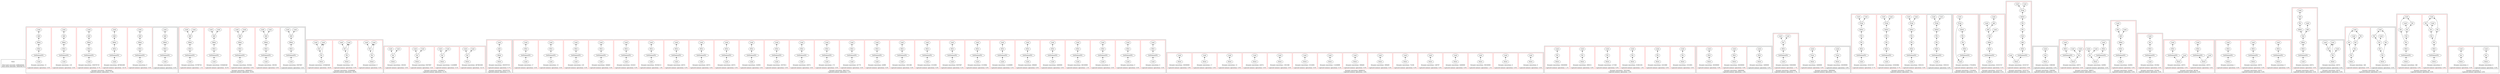 strict digraph {
rankdir=BT
subgraph {
Stats [shape=plaintext]
cluster=true
label="Total loads executed: 4386562829\nTotal stores executed: 1644358279"
}
subgraph {
subgraph {
"0_0_87" [label="SExt"]
"0_0_86" [label="SRem"]
"0_0_87" -> "0_0_86"
"0_0_88" [label="GetElementPtr"]
"0_0_88" -> "0_0_87"
{
rank=min
"0_0_89" [label="Load"]
}
"0_0_89" -> "0_0_88"
"0_0_85" [label="Add"]
"0_0_86" -> "0_0_85"
"0_0_84" [label="Load"]
"0_0_85" -> "0_0_84"
cluster=true
label="Dynamic executions: 0\n\nCaptured memory operations: 0.0%"
}
subgraph {
"0_1_104" [label="GetElementPtr"]
"0_1_103" [label="SExt"]
"0_1_104" -> "0_1_103"
"0_1_101" [label="Add"]
"0_1_99" [label="Load"]
"0_1_101" -> "0_1_99"
{
rank=min
"0_1_105" [label="Load"]
}
"0_1_105" -> "0_1_104"
"0_1_102" [label="SRem"]
"0_1_102" -> "0_1_101"
"0_1_103" -> "0_1_102"
cluster=true
label="Dynamic executions: 0\n\nCaptured memory operations: 0.0%"
color=red
}
subgraph {
"0_2_180" [label="SExt"]
"0_2_179" [label="SRem"]
"0_2_180" -> "0_2_179"
"0_2_181" [label="GetElementPtr"]
"0_2_181" -> "0_2_180"
"0_2_178" [label="Add"]
"0_2_179" -> "0_2_178"
{
rank=min
"0_2_182" [label="Load"]
}
"0_2_182" -> "0_2_181"
"0_2_173" [label="Load"]
"0_2_178" -> "0_2_173"
cluster=true
label="Dynamic executions: 487681600\n\nCaptured memory operations: 18.2%"
color=red
}
subgraph {
"0_3_447" [label="Add"]
"0_3_443" [label="Load"]
"0_3_447" -> "0_3_443"
"0_3_448" [label="SRem"]
"0_3_448" -> "0_3_447"
"0_3_450" [label="SExt"]
"0_3_450" -> "0_3_448"
"0_3_451" [label="GetElementPtr"]
"0_3_451" -> "0_3_450"
{
rank=min
"0_3_452" [label="Load"]
}
"0_3_452" -> "0_3_451"
cluster=true
label="Dynamic executions: 292878720\n\nCaptured memory operations: 9.7%"
color=red
}
subgraph {
"0_4_773" [label="Add"]
"0_4_772" [label="Load"]
"0_4_773" -> "0_4_772"
"0_4_775" [label="SExt"]
"0_4_774" [label="SRem"]
"0_4_775" -> "0_4_774"
"0_4_774" -> "0_4_773"
{
rank=min
"0_4_777" [label="Load"]
}
"0_4_776" [label="GetElementPtr"]
"0_4_777" -> "0_4_776"
"0_4_776" -> "0_4_775"
cluster=true
label="Dynamic executions: 120\n\nCaptured memory operations: 0.0%"
color=red
}
subgraph {
"0_5_792" [label="GetElementPtr"]
"0_5_791" [label="SExt"]
"0_5_792" -> "0_5_791"
{
rank=min
"0_5_793" [label="Load"]
}
"0_5_793" -> "0_5_792"
"0_5_790" [label="SRem"]
"0_5_791" -> "0_5_790"
"0_5_789" [label="Add"]
"0_5_787" [label="Load"]
"0_5_789" -> "0_5_787"
"0_5_790" -> "0_5_789"
cluster=true
label="Dynamic executions: 15\n\nCaptured memory operations: 0.0%"
color=red
}
cluster=true
label="Dynamic executions: 780560455\nCaptured memory operations: 27.9%"
}
subgraph {
subgraph {
"1_0_387" [label="SRem"]
"1_0_386" [label="Add"]
"1_0_387" -> "1_0_386"
"1_0_388" [label="SExt"]
"1_0_388" -> "1_0_387"
{
rank=min
"1_0_390" [label="Load"]
}
"1_0_389" [label="GetElementPtr"]
"1_0_390" -> "1_0_389"
"1_0_376" [label="Load"]
"1_0_386" -> "1_0_376"
"1_0_385" [label="Load"]
"1_0_386" -> "1_0_385"
"1_0_389" -> "1_0_388"
cluster=true
label="Dynamic executions: 9287687\n\nCaptured memory operations: 0.4%"
}
subgraph {
"1_1_521" [label="SRem"]
"1_1_520" [label="Add"]
"1_1_521" -> "1_1_520"
"1_1_517" [label="Load"]
"1_1_520" -> "1_1_517"
"1_1_523" [label="GetElementPtr"]
"1_1_522" [label="SExt"]
"1_1_523" -> "1_1_522"
"1_1_522" -> "1_1_521"
{
rank=min
"1_1_524" [label="Load"]
}
"1_1_524" -> "1_1_523"
"1_1_512" [label="Load"]
"1_1_520" -> "1_1_512"
cluster=true
label="Dynamic executions: 100185\n\nCaptured memory operations: 0.0%"
color=red
}
subgraph {
"1_2_604" [label="SRem"]
"1_2_603" [label="Add"]
"1_2_604" -> "1_2_603"
"1_2_601" [label="Load"]
"1_2_603" -> "1_2_601"
"1_2_605" [label="SExt"]
"1_2_605" -> "1_2_604"
{
rank=min
"1_2_607" [label="Load"]
}
"1_2_606" [label="GetElementPtr"]
"1_2_607" -> "1_2_606"
"1_2_606" -> "1_2_605"
"1_2_602" [label="Load"]
"1_2_603" -> "1_2_602"
cluster=true
label="Dynamic executions: 201944\n\nCaptured memory operations: 0.0%"
color=red
}
subgraph {
"1_3_847" [label="SExt"]
"1_3_846" [label="SRem"]
"1_3_847" -> "1_3_846"
"1_3_848" [label="GetElementPtr"]
"1_3_848" -> "1_3_847"
"1_3_845" [label="Add"]
"1_3_832" [label="Load"]
"1_3_845" -> "1_3_832"
"1_3_839" [label="Load"]
"1_3_845" -> "1_3_839"
"1_3_846" -> "1_3_845"
{
rank=min
"1_3_849" [label="Load"]
}
"1_3_849" -> "1_3_848"
cluster=true
label="Dynamic executions: 535646340\n\nCaptured memory operations: 18.3%"
color=red
}
subgraph {
"1_4_858" [label="Add"]
"1_4_823" [label="Load"]
"1_4_858" -> "1_4_823"
{
rank=min
"1_4_862" [label="Load"]
}
"1_4_861" [label="GetElementPtr"]
"1_4_862" -> "1_4_861"
"1_4_859" [label="SRem"]
"1_4_859" -> "1_4_858"
"1_4_860" [label="SExt"]
"1_4_861" -> "1_4_860"
"1_4_832" [label="Load"]
"1_4_858" -> "1_4_832"
"1_4_860" -> "1_4_859"
cluster=true
label="Dynamic executions: 35709756\n\nCaptured memory operations: 1.1%"
color=red
}
cluster=true
label="Dynamic executions: 580945912\nCaptured memory operations: 20.0%"
}
subgraph {
subgraph {
{
rank=min
"2_0_93" [label="Store"]
}
"2_0_92" [label="Phi"]
"2_0_93" -> "2_0_92"
"2_0_90" [label="Xor"]
"2_0_80" [label="Load"]
"2_0_90" -> "2_0_80"
"2_0_89" [label="Load"]
"2_0_90" -> "2_0_89"
"2_0_92" -> "2_0_90"
"2_0_92" -> "2_0_80"
cluster=true
label="Dynamic executions: 0\n\nCaptured memory operations: 0.0%"
color=red
}
subgraph {
"2_1_780" [label="Phi"]
"2_1_778" [label="Xor"]
"2_1_780" -> "2_1_778"
{
rank=min
"2_1_781" [label="Store"]
}
"2_1_781" -> "2_1_780"
"2_1_768" [label="Load"]
"2_1_778" -> "2_1_768"
"2_1_780" -> "2_1_768"
"2_1_777" [label="Load"]
"2_1_778" -> "2_1_777"
cluster=true
label="Dynamic executions: 120\n\nCaptured memory operations: 0.0%"
color=red
}
subgraph {
"2_2_850" [label="Xor"]
"2_2_849" [label="Load"]
"2_2_850" -> "2_2_849"
{
rank=min
"2_2_854" [label="Store"]
}
"2_2_852" [label="Phi"]
"2_2_854" -> "2_2_852"
"2_2_852" -> "2_2_850"
"2_2_843" [label="Load"]
"2_2_852" -> "2_2_843"
"2_2_850" -> "2_2_843"
cluster=true
label="Dynamic executions: 535646340\n\nCaptured memory operations: 26.6%"
color=red
}
cluster=true
label="Dynamic executions: 535646460\nCaptured memory operations: 26.6%"
}
subgraph {
subgraph {
{
rank=min
"3_0_185" [label="Store"]
}
"3_0_184" [label="Xor"]
"3_0_185" -> "3_0_184"
"3_0_183" [label="Load"]
"3_0_184" -> "3_0_183"
"3_0_182" [label="Load"]
"3_0_184" -> "3_0_182"
cluster=true
label="Dynamic executions: 487681600\n\nCaptured memory operations: 24.2%"
color=red
}
subgraph {
{
rank=min
"3_1_339" [label="Store"]
}
"3_1_338" [label="Xor"]
"3_1_339" -> "3_1_338"
"3_1_335" [label="Load"]
"3_1_338" -> "3_1_335"
"3_1_337" [label="Load"]
"3_1_338" -> "3_1_337"
cluster=true
label="Dynamic executions: 11426899\n\nCaptured memory operations: 0.5%"
color=red
}
subgraph {
"3_2_392" [label="Xor"]
"3_2_391" [label="Load"]
"3_2_392" -> "3_2_391"
"3_2_390" [label="Load"]
"3_2_392" -> "3_2_390"
{
rank=min
"3_2_393" [label="Store"]
}
"3_2_393" -> "3_2_392"
cluster=true
label="Dynamic executions: 9287687\n\nCaptured memory operations: 0.4%"
color=red
}
subgraph {
{
rank=min
"3_3_527" [label="Store"]
}
"3_3_526" [label="Xor"]
"3_3_527" -> "3_3_526"
"3_3_524" [label="Load"]
"3_3_526" -> "3_3_524"
"3_3_525" [label="Load"]
"3_3_526" -> "3_3_525"
cluster=true
label="Dynamic executions: 100185\n\nCaptured memory operations: 0.0%"
color=red
}
cluster=true
label="Dynamic executions: 508496371\nCaptured memory operations: 25.2%"
}
subgraph {
subgraph {
"4_0_447" [label="Add"]
"4_0_443" [label="Load"]
"4_0_447" -> "4_0_443"
"4_0_448" [label="SRem"]
"4_0_448" -> "4_0_447"
{
rank=min
"4_0_449" [label="Store"]
}
"4_0_449" -> "4_0_448"
cluster=true
label="Dynamic executions: 292878720\n\nCaptured memory operations: 9.7%"
color=red
}
cluster=true
label="Dynamic executions: 292878720\nCaptured memory operations: 9.7%"
}
subgraph {
subgraph {
{
rank=min
"5_0_84" [label="Load"]
}
"5_0_83" [label="GetElementPtr"]
"5_0_84" -> "5_0_83"
"5_0_82" [label="SExt"]
"5_0_75" [label="Load"]
"5_0_82" -> "5_0_75"
"5_0_83" -> "5_0_82"
cluster=true
label="Dynamic executions: 0\n\nCaptured memory operations: 0.0%"
color=red
}
subgraph {
{
rank=min
"5_1_99" [label="Load"]
}
"5_1_98" [label="GetElementPtr"]
"5_1_99" -> "5_1_98"
"5_1_97" [label="SExt"]
"5_1_98" -> "5_1_97"
"5_1_96" [label="Load"]
"5_1_97" -> "5_1_96"
cluster=true
label="Dynamic executions: 0\n\nCaptured memory operations: 0.0%"
color=red
}
subgraph {
"5_2_113" [label="SExt"]
"5_2_112" [label="Load"]
"5_2_113" -> "5_2_112"
"5_2_114" [label="GetElementPtr"]
"5_2_114" -> "5_2_113"
{
rank=min
"5_2_115" [label="Load"]
}
"5_2_115" -> "5_2_114"
cluster=true
label="Dynamic executions: 0\n\nCaptured memory operations: 0.0%"
color=red
}
subgraph {
"5_3_148" [label="SExt"]
"5_3_147" [label="Load"]
"5_3_148" -> "5_3_147"
{
rank=min
"5_3_150" [label="Load"]
}
"5_3_149" [label="GetElementPtr"]
"5_3_150" -> "5_3_149"
"5_3_149" -> "5_3_148"
cluster=true
label="Dynamic executions: 38250000\n\nCaptured memory operations: 1.2%"
color=red
}
subgraph {
"5_4_193" [label="SExt"]
"5_4_190" [label="Load"]
"5_4_193" -> "5_4_190"
"5_4_194" [label="GetElementPtr"]
"5_4_194" -> "5_4_193"
{
rank=min
"5_4_195" [label="Load"]
}
"5_4_195" -> "5_4_194"
cluster=true
label="Dynamic executions: 2400000\n\nCaptured memory operations: 0.0%"
color=red
}
subgraph {
{
rank=min
"5_5_247" [label="Load"]
}
"5_5_246" [label="GetElementPtr"]
"5_5_247" -> "5_5_246"
"5_5_245" [label="SExt"]
"5_5_246" -> "5_5_245"
"5_5_242" [label="Load"]
"5_5_245" -> "5_5_242"
cluster=true
label="Dynamic executions: 309400\n\nCaptured memory operations: 0.0%"
color=red
}
subgraph {
{
rank=min
"5_6_342" [label="Load"]
}
"5_6_341" [label="GetElementPtr"]
"5_6_342" -> "5_6_341"
"5_6_340" [label="SExt"]
"5_6_341" -> "5_6_340"
"5_6_335" [label="Load"]
"5_6_340" -> "5_6_335"
cluster=true
label="Dynamic executions: 11426899\n\nCaptured memory operations: 0.3%"
color=red
}
subgraph {
"5_7_360" [label="SExt"]
"5_7_357" [label="Load"]
"5_7_360" -> "5_7_357"
"5_7_361" [label="GetElementPtr"]
"5_7_361" -> "5_7_360"
{
rank=min
"5_7_362" [label="Load"]
}
"5_7_362" -> "5_7_361"
cluster=true
label="Dynamic executions: 2223064\n\nCaptured memory operations: 0.0%"
color=red
}
subgraph {
{
rank=min
"5_8_385" [label="Load"]
}
"5_8_384" [label="GetElementPtr"]
"5_8_385" -> "5_8_384"
"5_8_383" [label="SExt"]
"5_8_384" -> "5_8_383"
"5_8_380" [label="Load"]
"5_8_383" -> "5_8_380"
cluster=true
label="Dynamic executions: 9287687\n\nCaptured memory operations: 0.3%"
color=red
}
subgraph {
"5_9_400" [label="SExt"]
"5_9_399" [label="Load"]
"5_9_400" -> "5_9_399"
"5_9_401" [label="GetElementPtr"]
"5_9_401" -> "5_9_400"
{
rank=min
"5_9_402" [label="Load"]
}
"5_9_402" -> "5_9_401"
cluster=true
label="Dynamic executions: 2231805\n\nCaptured memory operations: 0.0%"
color=red
}
subgraph {
"5_10_427" [label="SExt"]
"5_10_426" [label="Load"]
"5_10_427" -> "5_10_426"
{
rank=min
"5_10_429" [label="Load"]
}
"5_10_428" [label="GetElementPtr"]
"5_10_429" -> "5_10_428"
"5_10_428" -> "5_10_427"
cluster=true
label="Dynamic executions: 1301366\n\nCaptured memory operations: 0.0%"
color=red
}
subgraph {
"5_11_489" [label="SExt"]
"5_11_483" [label="Load"]
"5_11_489" -> "5_11_483"
{
rank=min
"5_11_491" [label="Load"]
}
"5_11_490" [label="GetElementPtr"]
"5_11_491" -> "5_11_490"
"5_11_490" -> "5_11_489"
cluster=true
label="Dynamic executions: 42899\n\nCaptured memory operations: 0.0%"
color=red
}
subgraph {
"5_12_493" [label="SExt"]
"5_12_486" [label="Load"]
"5_12_493" -> "5_12_486"
"5_12_494" [label="GetElementPtr"]
"5_12_494" -> "5_12_493"
{
rank=min
"5_12_495" [label="Load"]
}
"5_12_495" -> "5_12_494"
cluster=true
label="Dynamic executions: 42779\n\nCaptured memory operations: 0.0%"
color=red
}
subgraph {
"5_13_500" [label="GetElementPtr"]
"5_13_499" [label="SExt"]
"5_13_500" -> "5_13_499"
"5_13_486" [label="Load"]
"5_13_499" -> "5_13_486"
{
rank=min
"5_13_501" [label="Load"]
}
"5_13_501" -> "5_13_500"
cluster=true
label="Dynamic executions: 175\n\nCaptured memory operations: 0.0%"
color=red
}
subgraph {
"5_14_534" [label="SExt"]
"5_14_533" [label="Load"]
"5_14_534" -> "5_14_533"
{
rank=min
"5_14_536" [label="Load"]
}
"5_14_535" [label="GetElementPtr"]
"5_14_536" -> "5_14_535"
"5_14_535" -> "5_14_534"
cluster=true
label="Dynamic executions: 43074\n\nCaptured memory operations: 0.0%"
color=red
}
subgraph {
"5_15_552" [label="GetElementPtr"]
"5_15_551" [label="SExt"]
"5_15_552" -> "5_15_551"
{
rank=min
"5_15_553" [label="Load"]
}
"5_15_553" -> "5_15_552"
"5_15_548" [label="Load"]
"5_15_551" -> "5_15_548"
cluster=true
label="Dynamic executions: 1937815\n\nCaptured memory operations: 0.0%"
color=red
}
subgraph {
"5_16_564" [label="GetElementPtr"]
"5_16_563" [label="SExt"]
"5_16_564" -> "5_16_563"
"5_16_562" [label="Load"]
"5_16_563" -> "5_16_562"
{
rank=min
"5_16_581" [label="Load"]
}
"5_16_581" -> "5_16_564"
cluster=true
label="Dynamic executions: 243901\n\nCaptured memory operations: 0.0%"
color=red
}
subgraph {
"5_17_564" [label="GetElementPtr"]
"5_17_563" [label="SExt"]
"5_17_564" -> "5_17_563"
"5_17_562" [label="Load"]
"5_17_563" -> "5_17_562"
{
rank=min
"5_17_588" [label="Load"]
}
"5_17_588" -> "5_17_564"
cluster=true
label="Dynamic executions: 43074\n\nCaptured memory operations: 0.0%"
color=red
}
subgraph {
"5_18_591" [label="SExt"]
"5_18_588" [label="Load"]
"5_18_591" -> "5_18_588"
{
rank=min
"5_18_593" [label="Load"]
}
"5_18_592" [label="GetElementPtr"]
"5_18_593" -> "5_18_592"
"5_18_592" -> "5_18_591"
cluster=true
label="Dynamic executions: 43074\n\nCaptured memory operations: 0.0%"
color=red
}
subgraph {
{
rank=min
"5_19_627" [label="Load"]
}
"5_19_626" [label="GetElementPtr"]
"5_19_627" -> "5_19_626"
"5_19_563" [label="SExt"]
"5_19_562" [label="Load"]
"5_19_563" -> "5_19_562"
"5_19_626" -> "5_19_563"
cluster=true
label="Dynamic executions: 43074\n\nCaptured memory operations: 0.0%"
color=red
}
subgraph {
"5_20_639" [label="SExt"]
"5_20_636" [label="Load"]
"5_20_639" -> "5_20_636"
{
rank=min
"5_20_641" [label="Load"]
}
"5_20_640" [label="GetElementPtr"]
"5_20_641" -> "5_20_640"
"5_20_640" -> "5_20_639"
cluster=true
label="Dynamic executions: 28194213\n\nCaptured memory operations: 1.0%"
color=red
}
subgraph {
"5_21_654" [label="GetElementPtr"]
"5_21_653" [label="SExt"]
"5_21_654" -> "5_21_653"
"5_21_650" [label="Load"]
"5_21_653" -> "5_21_650"
{
rank=min
"5_21_655" [label="Load"]
}
"5_21_655" -> "5_21_654"
cluster=true
label="Dynamic executions: 101610\n\nCaptured memory operations: 0.0%"
color=red
}
subgraph {
"5_22_667" [label="SExt"]
"5_22_664" [label="Load"]
"5_22_667" -> "5_22_664"
{
rank=min
"5_22_669" [label="Load"]
}
"5_22_668" [label="GetElementPtr"]
"5_22_669" -> "5_22_668"
"5_22_668" -> "5_22_667"
cluster=true
label="Dynamic executions: 246462\n\nCaptured memory operations: 0.0%"
color=red
}
subgraph {
{
rank=min
"5_23_772" [label="Load"]
}
"5_23_771" [label="GetElementPtr"]
"5_23_772" -> "5_23_771"
"5_23_770" [label="SExt"]
"5_23_771" -> "5_23_770"
"5_23_763" [label="Load"]
"5_23_770" -> "5_23_763"
cluster=true
label="Dynamic executions: 120\n\nCaptured memory operations: 0.0%"
color=red
}
subgraph {
"5_24_786" [label="GetElementPtr"]
"5_24_785" [label="SExt"]
"5_24_786" -> "5_24_785"
"5_24_784" [label="Load"]
"5_24_785" -> "5_24_784"
{
rank=min
"5_24_787" [label="Load"]
}
"5_24_787" -> "5_24_786"
cluster=true
label="Dynamic executions: 15\n\nCaptured memory operations: 0.0%"
color=red
}
subgraph {
"5_25_801" [label="SExt"]
"5_25_800" [label="Load"]
"5_25_801" -> "5_25_800"
{
rank=min
"5_25_803" [label="Load"]
}
"5_25_802" [label="GetElementPtr"]
"5_25_803" -> "5_25_802"
"5_25_802" -> "5_25_801"
cluster=true
label="Dynamic executions: 17\n\nCaptured memory operations: 0.0%"
color=red
}
cluster=true
label="Dynamic executions: 98412523\nCaptured memory operations: 3.3%"
}
subgraph {
subgraph {
{
rank=min
"6_0_106" [label="Store"]
}
"6_0_105" [label="Load"]
"6_0_106" -> "6_0_105"
cluster=true
label="Dynamic executions: 0\n\nCaptured memory operations: 0.0%"
color=red
}
subgraph {
{
rank=min
"6_1_116" [label="Store"]
}
"6_1_115" [label="Load"]
"6_1_116" -> "6_1_115"
cluster=true
label="Dynamic executions: 0\n\nCaptured memory operations: 0.0%"
color=red
}
subgraph {
{
rank=min
"6_2_151" [label="Store"]
}
"6_2_150" [label="Load"]
"6_2_151" -> "6_2_150"
cluster=true
label="Dynamic executions: 38250000\n\nCaptured memory operations: 1.2%"
color=red
}
subgraph {
{
rank=min
"6_3_196" [label="Store"]
}
"6_3_195" [label="Load"]
"6_3_196" -> "6_3_195"
cluster=true
label="Dynamic executions: 2400000\n\nCaptured memory operations: 0.0%"
color=red
}
subgraph {
{
rank=min
"6_4_206" [label="Store"]
}
"6_4_204" [label="Load"]
"6_4_206" -> "6_4_204"
cluster=true
label="Dynamic executions: 148787\n\nCaptured memory operations: 0.0%"
color=red
}
subgraph {
{
rank=min
"6_5_234" [label="Store"]
}
"6_5_231" [label="Load"]
"6_5_234" -> "6_5_231"
cluster=true
label="Dynamic executions: 75338\n\nCaptured memory operations: 0.0%"
color=red
}
subgraph {
{
rank=min
"6_6_244" [label="Store"]
}
"6_6_242" [label="Load"]
"6_6_244" -> "6_6_242"
cluster=true
label="Dynamic executions: 309400\n\nCaptured memory operations: 0.0%"
color=red
}
subgraph {
{
rank=min
"6_7_248" [label="Store"]
}
"6_7_247" [label="Load"]
"6_7_248" -> "6_7_247"
cluster=true
label="Dynamic executions: 309400\n\nCaptured memory operations: 0.0%"
color=red
}
subgraph {
{
rank=min
"6_8_343" [label="Store"]
}
"6_8_342" [label="Load"]
"6_8_343" -> "6_8_342"
cluster=true
label="Dynamic executions: 11426899\n\nCaptured memory operations: 0.3%"
color=red
}
subgraph {
{
rank=min
"6_9_403" [label="Store"]
}
"6_9_402" [label="Load"]
"6_9_403" -> "6_9_402"
cluster=true
label="Dynamic executions: 2231805\n\nCaptured memory operations: 0.0%"
color=red
}
subgraph {
{
rank=min
"6_10_430" [label="Store"]
}
"6_10_429" [label="Load"]
"6_10_430" -> "6_10_429"
cluster=true
label="Dynamic executions: 1301366\n\nCaptured memory operations: 0.0%"
color=red
}
subgraph {
{
rank=min
"6_11_537" [label="Store"]
}
"6_11_536" [label="Load"]
"6_11_537" -> "6_11_536"
cluster=true
label="Dynamic executions: 43074\n\nCaptured memory operations: 0.0%"
color=red
}
subgraph {
{
rank=min
"6_12_794" [label="Store"]
}
"6_12_793" [label="Load"]
"6_12_794" -> "6_12_793"
cluster=true
label="Dynamic executions: 15\n\nCaptured memory operations: 0.0%"
color=red
}
subgraph {
{
rank=min
"6_13_804" [label="Store"]
}
"6_13_803" [label="Load"]
"6_13_804" -> "6_13_803"
cluster=true
label="Dynamic executions: 17\n\nCaptured memory operations: 0.0%"
color=red
}
subgraph {
{
rank=min
"6_14_873" [label="Store"]
}
"6_14_871" [label="Load"]
"6_14_873" -> "6_14_871"
cluster=true
label="Dynamic executions: 28200000\n\nCaptured memory operations: 0.9%"
color=red
}
cluster=true
label="Dynamic executions: 84696101\nCaptured memory operations: 2.8%"
}
subgraph {
subgraph {
"7_0_364" [label="Phi"]
"7_0_362" [label="Load"]
"7_0_364" -> "7_0_362"
{
rank=min
"7_0_366" [label="Store"]
}
"7_0_366" -> "7_0_364"
cluster=true
label="Dynamic executions: 2231805\n\nCaptured memory operations: 0.0%"
color=red
}
subgraph {
{
rank=min
"7_1_556" [label="Store"]
}
"7_1_555" [label="Phi"]
"7_1_556" -> "7_1_555"
"7_1_553" [label="Load"]
"7_1_555" -> "7_1_553"
cluster=true
label="Dynamic executions: 2431680\n\nCaptured memory operations: 0.0%"
color=red
}
subgraph {
"7_2_643" [label="Phi"]
"7_2_641" [label="Load"]
"7_2_643" -> "7_2_641"
{
rank=min
"7_2_644" [label="Store"]
}
"7_2_644" -> "7_2_643"
cluster=true
label="Dynamic executions: 35381505\n\nCaptured memory operations: 1.0%"
color=red
}
subgraph {
{
rank=min
"7_3_658" [label="Store"]
}
"7_3_657" [label="Phi"]
"7_3_658" -> "7_3_657"
"7_3_655" [label="Load"]
"7_3_657" -> "7_3_655"
cluster=true
label="Dynamic executions: 127500\n\nCaptured memory operations: 0.0%"
color=red
}
subgraph {
{
rank=min
"7_4_672" [label="Store"]
}
"7_4_671" [label="Phi"]
"7_4_672" -> "7_4_671"
"7_4_669" [label="Load"]
"7_4_671" -> "7_4_669"
cluster=true
label="Dynamic executions: 309315\n\nCaptured memory operations: 0.0%"
color=red
}
subgraph {
{
rank=min
"7_5_865" [label="Store"]
}
"7_5_864" [label="Phi"]
"7_5_865" -> "7_5_864"
"7_5_862" [label="Load"]
"7_5_864" -> "7_5_862"
cluster=true
label="Dynamic executions: 35850000\n\nCaptured memory operations: 1.1%"
color=red
}
cluster=true
label="Dynamic executions: 76331805\nCaptured memory operations: 2.4%"
}
subgraph {
subgraph {
"8_0_127" [label="ZExt"]
"8_0_126" [label="Load"]
"8_0_127" -> "8_0_126"
{
rank=min
"8_0_129" [label="Store"]
}
"8_0_129" -> "8_0_127"
cluster=true
label="Dynamic executions: 2400000\n\nCaptured memory operations: 0.0%"
}
subgraph {
"8_1_138" [label="ZExt"]
"8_1_137" [label="Load"]
"8_1_138" -> "8_1_137"
{
rank=min
"8_1_141" [label="Store"]
}
"8_1_141" -> "8_1_138"
cluster=true
label="Dynamic executions: 28200000\n\nCaptured memory operations: 0.9%"
color=red
}
subgraph {
{
rank=min
"8_2_818" [label="Store"]
}
"8_2_815" [label="ZExt"]
"8_2_818" -> "8_2_815"
"8_2_814" [label="Load"]
"8_2_815" -> "8_2_814"
cluster=true
label="Dynamic executions: 28200000\n\nCaptured memory operations: 0.9%"
color=red
}
cluster=true
label="Dynamic executions: 58800000\nCaptured memory operations: 1.9%"
}
subgraph {
subgraph {
{
rank=min
"9_0_832" [label="Load"]
}
"9_0_831" [label="GetElementPtr"]
"9_0_832" -> "9_0_831"
"9_0_829" [label="Xor"]
"9_0_828" [label="Load"]
"9_0_829" -> "9_0_828"
"9_0_830" [label="SExt"]
"9_0_831" -> "9_0_830"
"9_0_830" -> "9_0_829"
"9_0_827" [label="Load"]
"9_0_829" -> "9_0_827"
cluster=true
label="Dynamic executions: 35850000\n\nCaptured memory operations: 1.7%"
color=red
}
cluster=true
label="Dynamic executions: 35850000\nCaptured memory operations: 1.7%"
}
subgraph {
subgraph {
"10_0_691" [label="Trunc"]
"10_0_690" [label="Load"]
"10_0_691" -> "10_0_690"
{
rank=min
"10_0_693" [label="Store"]
}
"10_0_693" -> "10_0_691"
cluster=true
label="Dynamic executions: 28200000\n\nCaptured memory operations: 0.9%"
}
subgraph {
{
rank=min
"10_1_883" [label="Store"]
}
"10_1_880" [label="Trunc"]
"10_1_883" -> "10_1_880"
"10_1_879" [label="Load"]
"10_1_880" -> "10_1_879"
cluster=true
label="Dynamic executions: 2400000\n\nCaptured memory operations: 0.0%"
color=red
}
cluster=true
label="Dynamic executions: 30600000\nCaptured memory operations: 1.0%"
}
subgraph {
subgraph {
"11_0_285" [label="SExt"]
"11_0_282" [label="Phi"]
"11_0_285" -> "11_0_282"
"11_0_279" [label="Phi"]
"11_0_277" [label="Select"]
"11_0_279" -> "11_0_277"
{
rank=min
"11_0_287" [label="Load"]
}
"11_0_286" [label="GetElementPtr"]
"11_0_287" -> "11_0_286"
"11_0_282" -> "11_0_279"
"11_0_286" -> "11_0_285"
"11_0_276" [label="ICmp"]
"11_0_275" [label="Load"]
"11_0_276" -> "11_0_275"
"11_0_273" [label="Load"]
"11_0_276" -> "11_0_273"
"11_0_277" -> "11_0_276"
cluster=true
label="Dynamic executions: 2305252\n\nCaptured memory operations: 0.6%"
}
subgraph {
"11_1_285" [label="SExt"]
"11_1_282" [label="Phi"]
"11_1_285" -> "11_1_282"
"11_1_279" [label="Phi"]
"11_1_277" [label="Select"]
"11_1_279" -> "11_1_277"
{
rank=min
"11_1_296" [label="Load"]
}
"11_1_286" [label="GetElementPtr"]
"11_1_296" -> "11_1_286"
"11_1_282" -> "11_1_279"
"11_1_286" -> "11_1_285"
"11_1_276" [label="ICmp"]
"11_1_275" [label="Load"]
"11_1_276" -> "11_1_275"
"11_1_273" [label="Load"]
"11_1_276" -> "11_1_273"
"11_1_277" -> "11_1_276"
cluster=true
label="Dynamic executions: 2305252\n\nCaptured memory operations: 0.6%"
color=red
}
subgraph {
"11_2_285" [label="SExt"]
"11_2_282" [label="Phi"]
"11_2_285" -> "11_2_282"
"11_2_279" [label="Phi"]
"11_2_277" [label="Select"]
"11_2_279" -> "11_2_277"
{
rank=min
"11_2_314" [label="Load"]
}
"11_2_313" [label="GetElementPtr"]
"11_2_314" -> "11_2_313"
"11_2_282" -> "11_2_279"
"11_2_276" [label="ICmp"]
"11_2_275" [label="Load"]
"11_2_276" -> "11_2_275"
"11_2_273" [label="Load"]
"11_2_276" -> "11_2_273"
"11_2_277" -> "11_2_276"
"11_2_313" -> "11_2_285"
cluster=true
label="Dynamic executions: 10262864\n\nCaptured memory operations: 0.7%"
color=red
}
subgraph {
"11_3_300" [label="GetElementPtr"]
"11_3_285" [label="SExt"]
"11_3_300" -> "11_3_285"
"11_3_282" [label="Phi"]
"11_3_285" -> "11_3_282"
"11_3_279" [label="Phi"]
"11_3_277" [label="Select"]
"11_3_279" -> "11_3_277"
"11_3_282" -> "11_3_279"
{
rank=min
"11_3_317" [label="Load"]
}
"11_3_317" -> "11_3_300"
"11_3_276" [label="ICmp"]
"11_3_275" [label="Load"]
"11_3_276" -> "11_3_275"
"11_3_273" [label="Load"]
"11_3_276" -> "11_3_273"
"11_3_277" -> "11_3_276"
cluster=true
label="Dynamic executions: 10235747\n\nCaptured memory operations: 0.7%"
color=red
}
cluster=true
label="Dynamic executions: 25109115\nCaptured memory operations: 2.6%"
}
subgraph {
subgraph {
"12_0_276" [label="ICmp"]
"12_0_275" [label="Load"]
"12_0_276" -> "12_0_275"
"12_0_279" [label="Phi"]
"12_0_277" [label="Select"]
"12_0_279" -> "12_0_277"
"12_0_271" [label="ZExt"]
"12_0_263" [label="Phi"]
"12_0_271" -> "12_0_263"
"12_0_263" -> "12_0_279"
"12_0_272" [label="GetElementPtr"]
"12_0_272" -> "12_0_271"
{
rank=min
"12_0_273" [label="Load"]
}
"12_0_276" -> "12_0_273"
"12_0_277" -> "12_0_276"
"12_0_273" -> "12_0_272"
cluster=true
label="Dynamic executions: 17024934\n\nCaptured memory operations: 0.5%"
color=red
}
cluster=true
label="Dynamic executions: 17024934\nCaptured memory operations: 0.5%"
}
subgraph {
subgraph {
"13_0_321" [label="SExt"]
"13_0_320" [label="SRem"]
"13_0_321" -> "13_0_320"
"13_0_318" [label="Add"]
"13_0_314" [label="Load"]
"13_0_318" -> "13_0_314"
{
rank=min
"13_0_323" [label="Load"]
}
"13_0_322" [label="GetElementPtr"]
"13_0_323" -> "13_0_322"
"13_0_299" [label="Add"]
"13_0_227" [label="Load"]
"13_0_299" -> "13_0_227"
"13_0_318" -> "13_0_299"
"13_0_319" [label="Sub"]
"13_0_320" -> "13_0_319"
"13_0_319" -> "13_0_318"
"13_0_317" [label="Load"]
"13_0_319" -> "13_0_317"
"13_0_322" -> "13_0_321"
cluster=true
label="Dynamic executions: 10235747\n\nCaptured memory operations: 0.5%"
color=red
}
cluster=true
label="Dynamic executions: 10235747\nCaptured memory operations: 0.5%"
}
subgraph {
subgraph {
"14_0_279" [label="Phi"]
"14_0_277" [label="Select"]
"14_0_279" -> "14_0_277"
{
rank=min
"14_0_328" [label="Store"]
}
"14_0_323" [label="Load"]
"14_0_328" -> "14_0_323"
"14_0_289" [label="Sub"]
"14_0_282" [label="Phi"]
"14_0_289" -> "14_0_282"
"14_0_325" [label="Add"]
"14_0_325" -> "14_0_289"
"14_0_282" -> "14_0_279"
"14_0_327" [label="GetElementPtr"]
"14_0_326" [label="SExt"]
"14_0_327" -> "14_0_326"
"14_0_276" [label="ICmp"]
"14_0_275" [label="Load"]
"14_0_276" -> "14_0_275"
"14_0_328" -> "14_0_327"
"14_0_273" [label="Load"]
"14_0_276" -> "14_0_273"
"14_0_277" -> "14_0_276"
"14_0_326" -> "14_0_325"
cluster=true
label="Dynamic executions: 10235747\n\nCaptured memory operations: 0.9%"
color=red
}
cluster=true
label="Dynamic executions: 10235747\nCaptured memory operations: 0.9%"
}
subgraph {
subgraph {
{
rank=min
"15_0_353" [label="Store"]
}
"15_0_351" [label="Sub"]
"15_0_353" -> "15_0_351"
"15_0_349" [label="Load"]
"15_0_351" -> "15_0_349"
cluster=true
label="Dynamic executions: 2380590\n\nCaptured memory operations: 0.0%"
}
cluster=true
label="Dynamic executions: 2380590\nCaptured memory operations: 0.0%"
}
subgraph {
subgraph {
{
rank=min
"16_0_583" [label="Store"]
}
"16_0_582" [label="Xor"]
"16_0_583" -> "16_0_582"
"16_0_564" [label="GetElementPtr"]
"16_0_563" [label="SExt"]
"16_0_564" -> "16_0_563"
"16_0_583" -> "16_0_564"
"16_0_562" [label="Load"]
"16_0_563" -> "16_0_562"
"16_0_581" [label="Load"]
"16_0_582" -> "16_0_581"
"16_0_580" [label="Load"]
"16_0_582" -> "16_0_580"
cluster=true
label="Dynamic executions: 243901\n\nCaptured memory operations: 0.0%"
}
subgraph {
"16_1_563" [label="SExt"]
"16_1_562" [label="Load"]
"16_1_563" -> "16_1_562"
"16_1_626" [label="GetElementPtr"]
"16_1_626" -> "16_1_563"
{
rank=min
"16_1_629" [label="Store"]
}
"16_1_628" [label="Xor"]
"16_1_629" -> "16_1_628"
"16_1_624" [label="Load"]
"16_1_628" -> "16_1_624"
"16_1_627" [label="Load"]
"16_1_628" -> "16_1_627"
"16_1_629" -> "16_1_626"
cluster=true
label="Dynamic executions: 43074\n\nCaptured memory operations: 0.0%"
color=red
}
cluster=true
label="Dynamic executions: 286975\nCaptured memory operations: 0.0%"
}
subgraph {
subgraph {
"17_0_575" [label="Mul"]
"17_0_573" [label="Load"]
"17_0_575" -> "17_0_573"
"17_0_578" [label="SExt"]
"17_0_577" [label="SRem"]
"17_0_578" -> "17_0_577"
"17_0_576" [label="Add"]
"17_0_570" [label="Load"]
"17_0_576" -> "17_0_570"
"17_0_577" -> "17_0_576"
{
rank=min
"17_0_580" [label="Load"]
}
"17_0_579" [label="GetElementPtr"]
"17_0_580" -> "17_0_579"
"17_0_579" -> "17_0_578"
"17_0_576" -> "17_0_575"
cluster=true
label="Dynamic executions: 243901\n\nCaptured memory operations: 0.0%"
color=red
}
cluster=true
label="Dynamic executions: 243901\nCaptured memory operations: 0.0%"
}
subgraph {
subgraph {
"18_0_608" [label="Xor"]
"18_0_607" [label="Load"]
"18_0_608" -> "18_0_607"
{
rank=min
"18_0_611" [label="Load"]
}
"18_0_610" [label="GetElementPtr"]
"18_0_611" -> "18_0_610"
"18_0_609" [label="SExt"]
"18_0_610" -> "18_0_609"
"18_0_609" -> "18_0_608"
cluster=true
label="Dynamic executions: 201944\n\nCaptured memory operations: 0.0%"
color=red
}
cluster=true
label="Dynamic executions: 201944\nCaptured memory operations: 0.0%"
}
subgraph {
subgraph {
"19_0_564" [label="GetElementPtr"]
"19_0_563" [label="SExt"]
"19_0_564" -> "19_0_563"
{
rank=min
"19_0_594" [label="Store"]
}
"19_0_593" [label="Load"]
"19_0_594" -> "19_0_593"
"19_0_562" [label="Load"]
"19_0_563" -> "19_0_562"
"19_0_594" -> "19_0_564"
cluster=true
label="Dynamic executions: 43074\n\nCaptured memory operations: 0.0%"
color=red
}
subgraph {
"19_1_564" [label="GetElementPtr"]
"19_1_563" [label="SExt"]
"19_1_564" -> "19_1_563"
"19_1_562" [label="Load"]
"19_1_563" -> "19_1_562"
{
rank=min
"19_1_625" [label="Store"]
}
"19_1_624" [label="Load"]
"19_1_625" -> "19_1_624"
"19_1_625" -> "19_1_564"
cluster=true
label="Dynamic executions: 43074\n\nCaptured memory operations: 0.0%"
color=red
}
cluster=true
label="Dynamic executions: 86148\nCaptured memory operations: 0.0%"
}
subgraph {
subgraph {
"20_0_35" [label="SExt"]
"20_0_34" [label="Load"]
"20_0_35" -> "20_0_34"
"20_0_36" [label="GetElementPtr"]
"20_0_36" -> "20_0_35"
{
rank=min
"20_0_37" [label="Store"]
}
"20_0_37" -> "20_0_36"
cluster=true
label="Dynamic executions: 0\n\nCaptured memory operations: 0.0%"
color=red
}
subgraph {
"20_1_564" [label="GetElementPtr"]
"20_1_563" [label="SExt"]
"20_1_564" -> "20_1_563"
"20_1_562" [label="Load"]
"20_1_563" -> "20_1_562"
{
rank=min
"20_1_565" [label="Store"]
}
"20_1_565" -> "20_1_564"
cluster=true
label="Dynamic executions: 43074\n\nCaptured memory operations: 0.0%"
color=red
}
subgraph {
{
rank=min
"20_2_725" [label="Store"]
}
"20_2_724" [label="GetElementPtr"]
"20_2_725" -> "20_2_724"
"20_2_723" [label="SExt"]
"20_2_724" -> "20_2_723"
"20_2_722" [label="Load"]
"20_2_723" -> "20_2_722"
cluster=true
label="Dynamic executions: 1\n\nCaptured memory operations: 0.0%"
color=red
}
cluster=true
label="Dynamic executions: 43075\nCaptured memory operations: 0.0%"
}
subgraph {
subgraph {
"21_0_618" [label="SRem"]
"21_0_614" [label="Phi"]
"21_0_618" -> "21_0_614"
"21_0_621" [label="SRem"]
"21_0_620" [label="Sub"]
"21_0_621" -> "21_0_620"
"21_0_612" [label="Add"]
"21_0_614" -> "21_0_612"
"21_0_619" [label="Add"]
"21_0_620" -> "21_0_619"
"21_0_623" [label="GetElementPtr"]
"21_0_622" [label="SExt"]
"21_0_623" -> "21_0_622"
"21_0_622" -> "21_0_621"
"21_0_611" [label="Load"]
"21_0_612" -> "21_0_611"
{
rank=min
"21_0_624" [label="Load"]
}
"21_0_624" -> "21_0_623"
"21_0_593" [label="Load"]
"21_0_619" -> "21_0_593"
"21_0_620" -> "21_0_618"
cluster=true
label="Dynamic executions: 43074\n\nCaptured memory operations: 0.0%"
color=red
}
cluster=true
label="Dynamic executions: 43074\nCaptured memory operations: 0.0%"
}
subgraph {
subgraph {
{
rank=min
"22_0_505" [label="Store"]
}
"22_0_503" [label="Phi"]
"22_0_505" -> "22_0_503"
"22_0_496" [label="Xor"]
"22_0_491" [label="Load"]
"22_0_496" -> "22_0_491"
"22_0_501" [label="Load"]
"22_0_503" -> "22_0_501"
"22_0_503" -> "22_0_496"
"22_0_503" -> "22_0_491"
"22_0_495" [label="Load"]
"22_0_496" -> "22_0_495"
cluster=true
label="Dynamic executions: 43074\n\nCaptured memory operations: 0.0%"
}
cluster=true
label="Dynamic executions: 43074\nCaptured memory operations: 0.0%"
}
subgraph {
subgraph {
"23_0_47" [label="Xor"]
"23_0_46" [label="Shl"]
"23_0_47" -> "23_0_46"
"23_0_48" [label="Xor"]
"23_0_48" -> "23_0_47"
"23_0_42" [label="Load"]
"23_0_46" -> "23_0_42"
"23_0_50" [label="Shl"]
"23_0_50" -> "23_0_42"
{
rank=min
"23_0_54" [label="Store"]
}
"23_0_52" [label="Phi"]
"23_0_54" -> "23_0_52"
"23_0_52" -> "23_0_50"
"23_0_45" [label="Load"]
"23_0_47" -> "23_0_45"
"23_0_52" -> "23_0_48"
cluster=true
label="Dynamic executions: 0\n\nCaptured memory operations: 0.0%"
}
subgraph {
"23_1_738" [label="Shl"]
"23_1_730" [label="Load"]
"23_1_738" -> "23_1_730"
"23_1_736" [label="Xor"]
"23_1_735" [label="Xor"]
"23_1_736" -> "23_1_735"
"23_1_740" [label="Phi"]
"23_1_740" -> "23_1_738"
"23_1_733" [label="Load"]
"23_1_735" -> "23_1_733"
"23_1_734" [label="Shl"]
"23_1_734" -> "23_1_730"
"23_1_735" -> "23_1_734"
"23_1_740" -> "23_1_736"
{
rank=min
"23_1_742" [label="Store"]
}
"23_1_742" -> "23_1_740"
cluster=true
label="Dynamic executions: 246\n\nCaptured memory operations: 0.0%"
color=red
}
cluster=true
label="Dynamic executions: 246\nCaptured memory operations: 0.0%"
}
subgraph {
subgraph {
"24_0_47" [label="Xor"]
"24_0_46" [label="Shl"]
"24_0_47" -> "24_0_46"
"24_0_48" [label="Xor"]
"24_0_48" -> "24_0_47"
"24_0_42" [label="Load"]
"24_0_46" -> "24_0_42"
"24_0_50" [label="Shl"]
"24_0_50" -> "24_0_42"
"24_0_55" [label="SExt"]
"24_0_52" [label="Phi"]
"24_0_55" -> "24_0_52"
{
rank=min
"24_0_58" [label="Store"]
}
"24_0_56" [label="GetElementPtr"]
"24_0_58" -> "24_0_56"
"24_0_52" -> "24_0_50"
"24_0_56" -> "24_0_55"
"24_0_45" [label="Load"]
"24_0_47" -> "24_0_45"
"24_0_52" -> "24_0_48"
cluster=true
label="Dynamic executions: 0\n\nCaptured memory operations: 0.0%"
color=red
}
subgraph {
"24_1_738" [label="Shl"]
"24_1_730" [label="Load"]
"24_1_738" -> "24_1_730"
"24_1_736" [label="Xor"]
"24_1_735" [label="Xor"]
"24_1_736" -> "24_1_735"
"24_1_740" [label="Phi"]
"24_1_740" -> "24_1_738"
"24_1_743" [label="SExt"]
"24_1_743" -> "24_1_740"
"24_1_733" [label="Load"]
"24_1_735" -> "24_1_733"
"24_1_734" [label="Shl"]
"24_1_734" -> "24_1_730"
"24_1_744" [label="GetElementPtr"]
"24_1_744" -> "24_1_743"
"24_1_735" -> "24_1_734"
{
rank=min
"24_1_746" [label="Store"]
}
"24_1_746" -> "24_1_744"
"24_1_740" -> "24_1_736"
cluster=true
label="Dynamic executions: 246\n\nCaptured memory operations: 0.0%"
color=red
}
cluster=true
label="Dynamic executions: 246\nCaptured memory operations: 0.0%"
}
subgraph {
subgraph {
{
rank=min
"25_0_28" [label="Store"]
}
"25_0_27" [label="Xor"]
"25_0_28" -> "25_0_27"
"25_0_26" [label="Load"]
"25_0_27" -> "25_0_26"
cluster=true
label="Dynamic executions: 0\n\nCaptured memory operations: 0.0%"
}
subgraph {
"25_1_715" [label="Xor"]
"25_1_714" [label="Load"]
"25_1_715" -> "25_1_714"
{
rank=min
"25_1_716" [label="Store"]
}
"25_1_716" -> "25_1_715"
cluster=true
label="Dynamic executions: 4\n\nCaptured memory operations: 0.0%"
color=red
}
cluster=true
label="Dynamic executions: 4\nCaptured memory operations: 0.0%"
}
}
